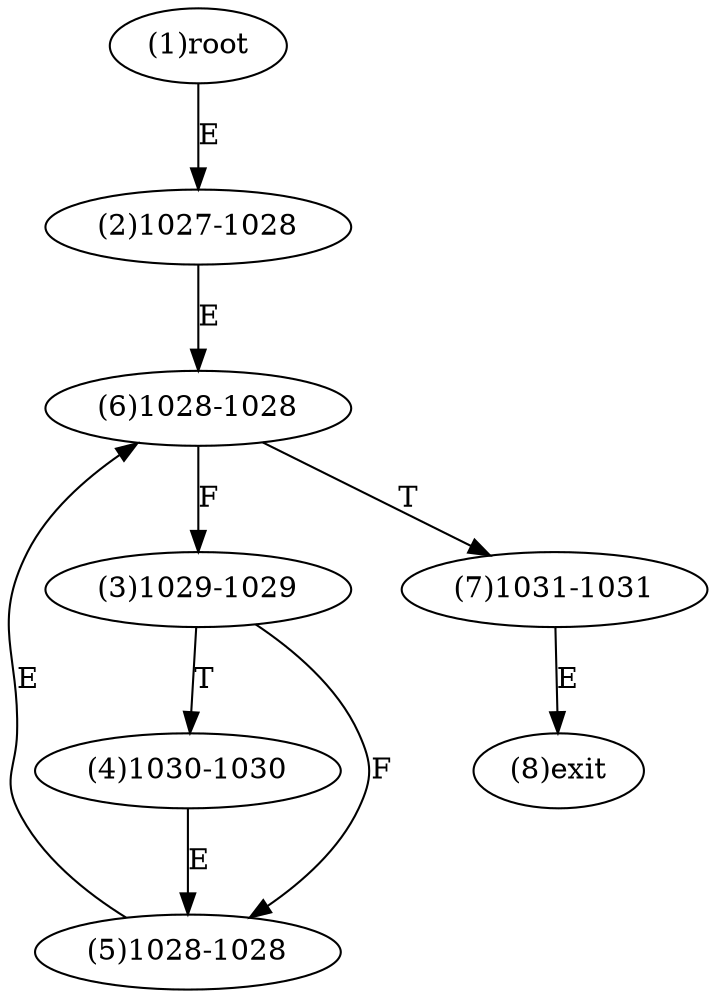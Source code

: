 digraph "" { 
1[ label="(1)root"];
2[ label="(2)1027-1028"];
3[ label="(3)1029-1029"];
4[ label="(4)1030-1030"];
5[ label="(5)1028-1028"];
6[ label="(6)1028-1028"];
7[ label="(7)1031-1031"];
8[ label="(8)exit"];
1->2[ label="E"];
2->6[ label="E"];
3->5[ label="F"];
3->4[ label="T"];
4->5[ label="E"];
5->6[ label="E"];
6->3[ label="F"];
6->7[ label="T"];
7->8[ label="E"];
}